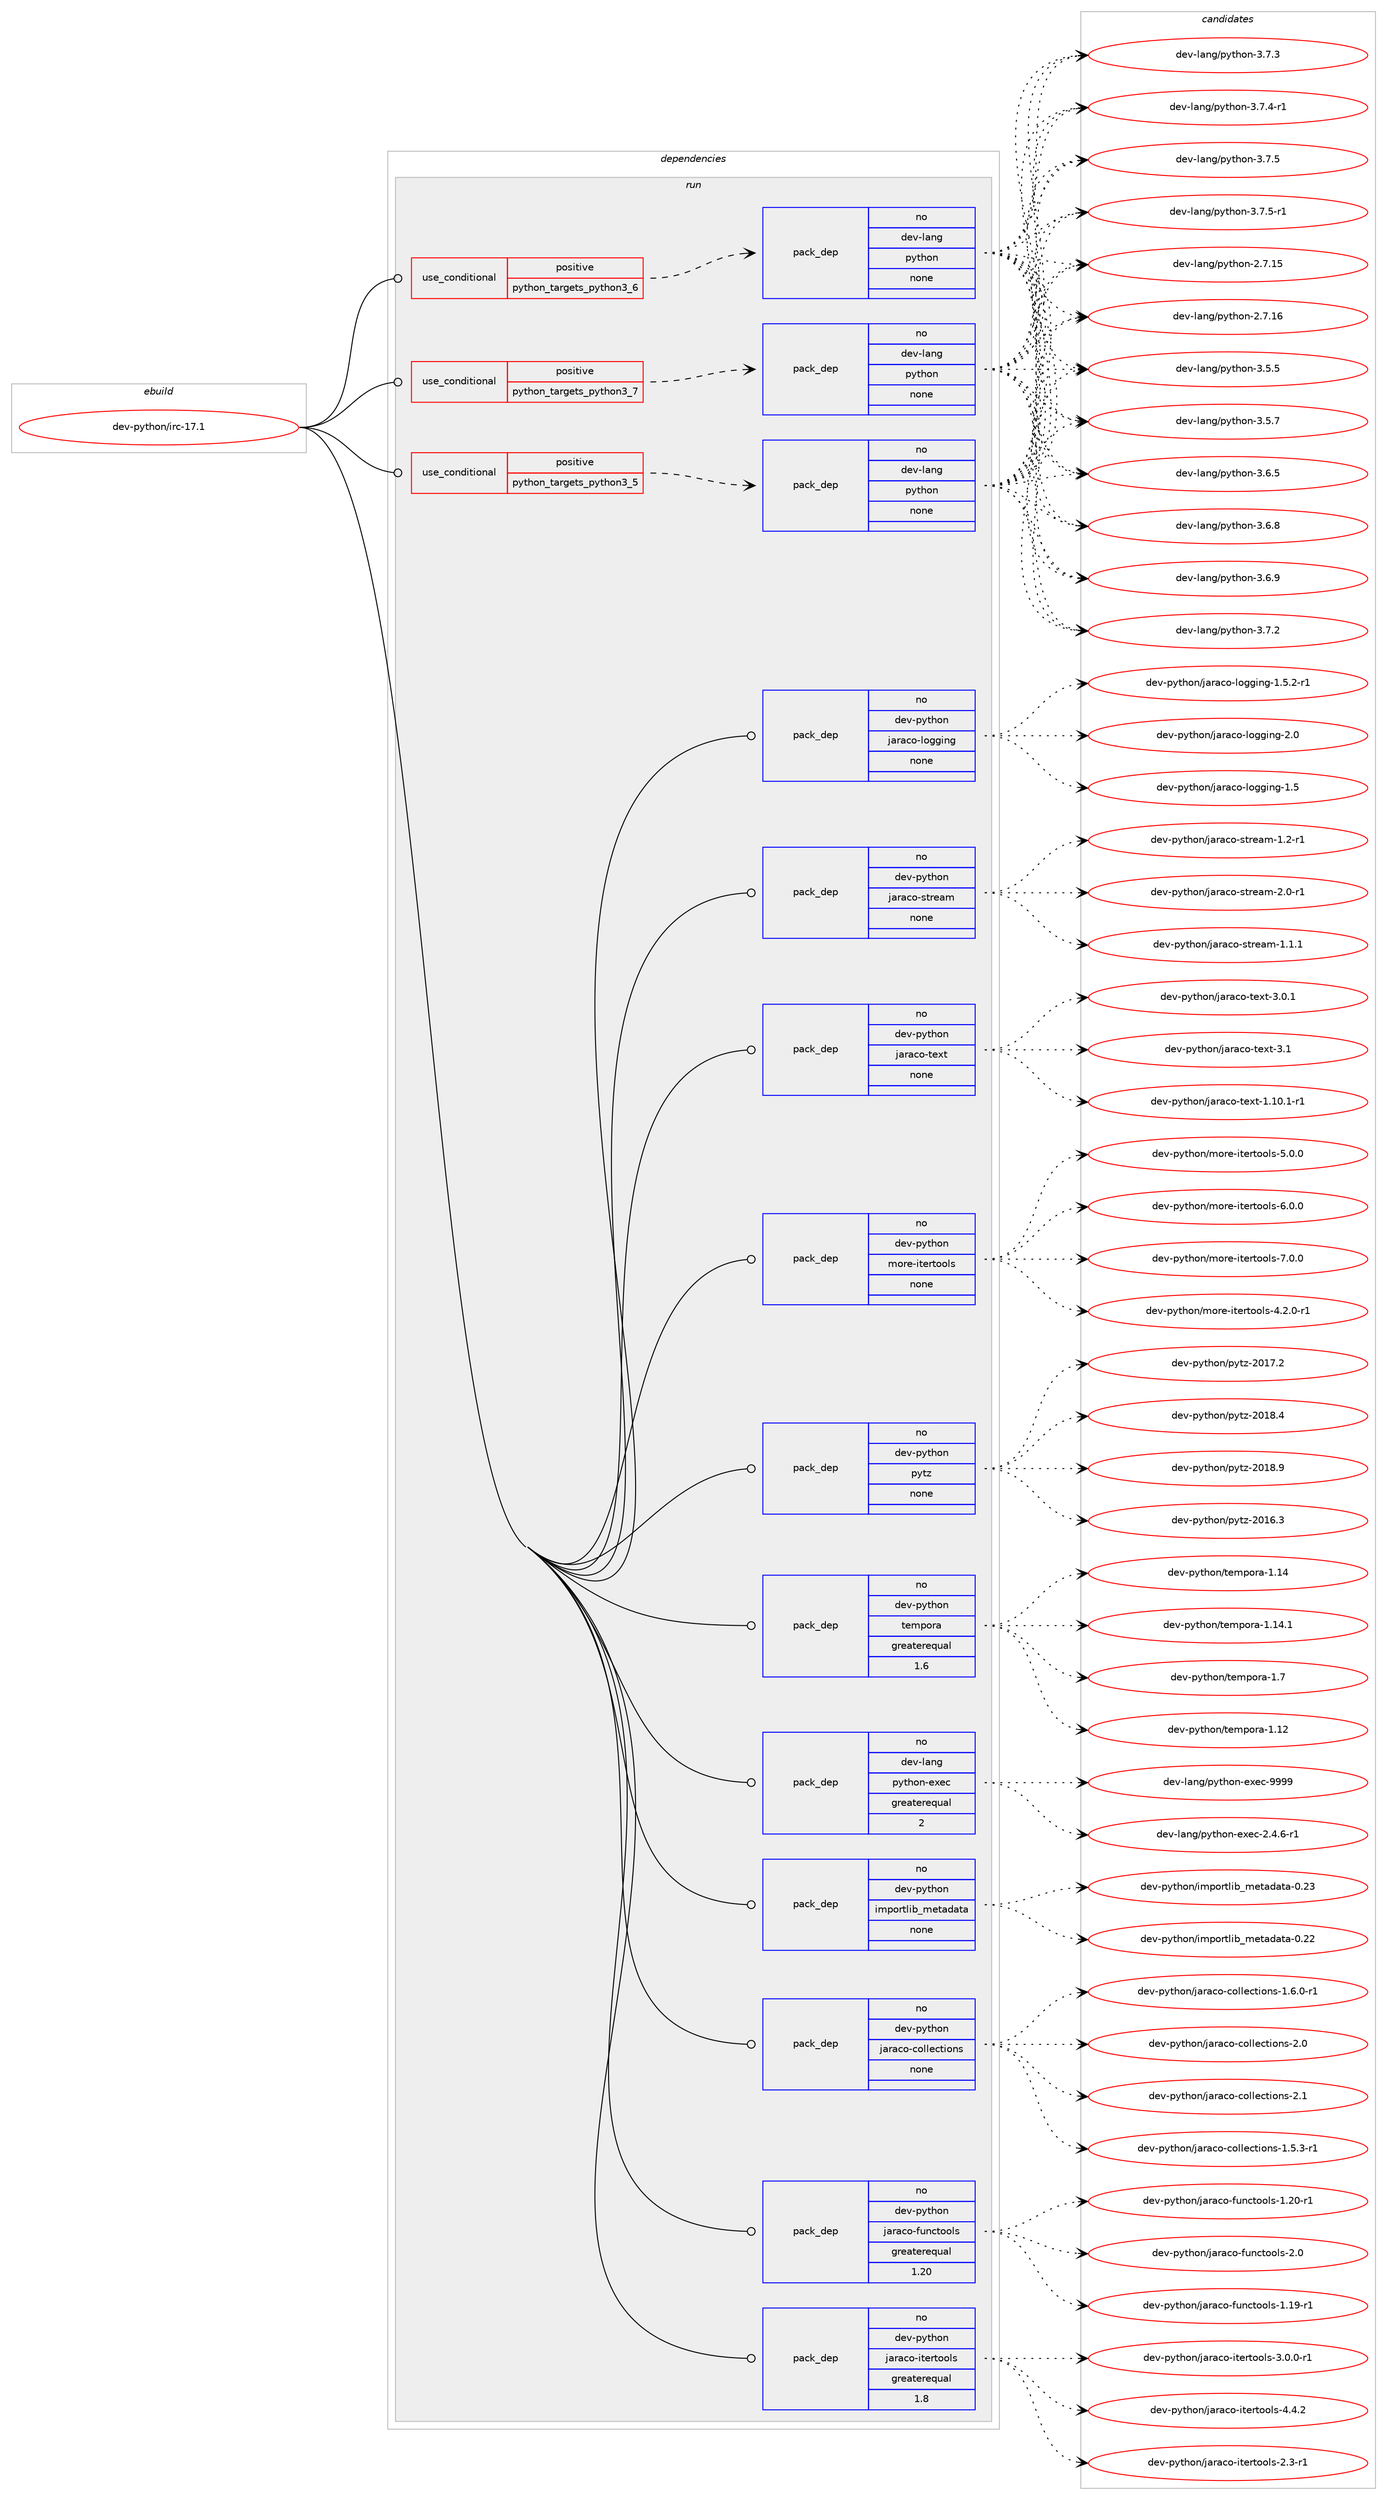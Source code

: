 digraph prolog {

# *************
# Graph options
# *************

newrank=true;
concentrate=true;
compound=true;
graph [rankdir=LR,fontname=Helvetica,fontsize=10,ranksep=1.5];#, ranksep=2.5, nodesep=0.2];
edge  [arrowhead=vee];
node  [fontname=Helvetica,fontsize=10];

# **********
# The ebuild
# **********

subgraph cluster_leftcol {
color=gray;
rank=same;
label=<<i>ebuild</i>>;
id [label="dev-python/irc-17.1", color=red, width=4, href="../dev-python/irc-17.1.svg"];
}

# ****************
# The dependencies
# ****************

subgraph cluster_midcol {
color=gray;
label=<<i>dependencies</i>>;
subgraph cluster_compile {
fillcolor="#eeeeee";
style=filled;
label=<<i>compile</i>>;
}
subgraph cluster_compileandrun {
fillcolor="#eeeeee";
style=filled;
label=<<i>compile and run</i>>;
}
subgraph cluster_run {
fillcolor="#eeeeee";
style=filled;
label=<<i>run</i>>;
subgraph cond141089 {
dependency610163 [label=<<TABLE BORDER="0" CELLBORDER="1" CELLSPACING="0" CELLPADDING="4"><TR><TD ROWSPAN="3" CELLPADDING="10">use_conditional</TD></TR><TR><TD>positive</TD></TR><TR><TD>python_targets_python3_5</TD></TR></TABLE>>, shape=none, color=red];
subgraph pack457275 {
dependency610164 [label=<<TABLE BORDER="0" CELLBORDER="1" CELLSPACING="0" CELLPADDING="4" WIDTH="220"><TR><TD ROWSPAN="6" CELLPADDING="30">pack_dep</TD></TR><TR><TD WIDTH="110">no</TD></TR><TR><TD>dev-lang</TD></TR><TR><TD>python</TD></TR><TR><TD>none</TD></TR><TR><TD></TD></TR></TABLE>>, shape=none, color=blue];
}
dependency610163:e -> dependency610164:w [weight=20,style="dashed",arrowhead="vee"];
}
id:e -> dependency610163:w [weight=20,style="solid",arrowhead="odot"];
subgraph cond141090 {
dependency610165 [label=<<TABLE BORDER="0" CELLBORDER="1" CELLSPACING="0" CELLPADDING="4"><TR><TD ROWSPAN="3" CELLPADDING="10">use_conditional</TD></TR><TR><TD>positive</TD></TR><TR><TD>python_targets_python3_6</TD></TR></TABLE>>, shape=none, color=red];
subgraph pack457276 {
dependency610166 [label=<<TABLE BORDER="0" CELLBORDER="1" CELLSPACING="0" CELLPADDING="4" WIDTH="220"><TR><TD ROWSPAN="6" CELLPADDING="30">pack_dep</TD></TR><TR><TD WIDTH="110">no</TD></TR><TR><TD>dev-lang</TD></TR><TR><TD>python</TD></TR><TR><TD>none</TD></TR><TR><TD></TD></TR></TABLE>>, shape=none, color=blue];
}
dependency610165:e -> dependency610166:w [weight=20,style="dashed",arrowhead="vee"];
}
id:e -> dependency610165:w [weight=20,style="solid",arrowhead="odot"];
subgraph cond141091 {
dependency610167 [label=<<TABLE BORDER="0" CELLBORDER="1" CELLSPACING="0" CELLPADDING="4"><TR><TD ROWSPAN="3" CELLPADDING="10">use_conditional</TD></TR><TR><TD>positive</TD></TR><TR><TD>python_targets_python3_7</TD></TR></TABLE>>, shape=none, color=red];
subgraph pack457277 {
dependency610168 [label=<<TABLE BORDER="0" CELLBORDER="1" CELLSPACING="0" CELLPADDING="4" WIDTH="220"><TR><TD ROWSPAN="6" CELLPADDING="30">pack_dep</TD></TR><TR><TD WIDTH="110">no</TD></TR><TR><TD>dev-lang</TD></TR><TR><TD>python</TD></TR><TR><TD>none</TD></TR><TR><TD></TD></TR></TABLE>>, shape=none, color=blue];
}
dependency610167:e -> dependency610168:w [weight=20,style="dashed",arrowhead="vee"];
}
id:e -> dependency610167:w [weight=20,style="solid",arrowhead="odot"];
subgraph pack457278 {
dependency610169 [label=<<TABLE BORDER="0" CELLBORDER="1" CELLSPACING="0" CELLPADDING="4" WIDTH="220"><TR><TD ROWSPAN="6" CELLPADDING="30">pack_dep</TD></TR><TR><TD WIDTH="110">no</TD></TR><TR><TD>dev-lang</TD></TR><TR><TD>python-exec</TD></TR><TR><TD>greaterequal</TD></TR><TR><TD>2</TD></TR></TABLE>>, shape=none, color=blue];
}
id:e -> dependency610169:w [weight=20,style="solid",arrowhead="odot"];
subgraph pack457279 {
dependency610170 [label=<<TABLE BORDER="0" CELLBORDER="1" CELLSPACING="0" CELLPADDING="4" WIDTH="220"><TR><TD ROWSPAN="6" CELLPADDING="30">pack_dep</TD></TR><TR><TD WIDTH="110">no</TD></TR><TR><TD>dev-python</TD></TR><TR><TD>importlib_metadata</TD></TR><TR><TD>none</TD></TR><TR><TD></TD></TR></TABLE>>, shape=none, color=blue];
}
id:e -> dependency610170:w [weight=20,style="solid",arrowhead="odot"];
subgraph pack457280 {
dependency610171 [label=<<TABLE BORDER="0" CELLBORDER="1" CELLSPACING="0" CELLPADDING="4" WIDTH="220"><TR><TD ROWSPAN="6" CELLPADDING="30">pack_dep</TD></TR><TR><TD WIDTH="110">no</TD></TR><TR><TD>dev-python</TD></TR><TR><TD>jaraco-collections</TD></TR><TR><TD>none</TD></TR><TR><TD></TD></TR></TABLE>>, shape=none, color=blue];
}
id:e -> dependency610171:w [weight=20,style="solid",arrowhead="odot"];
subgraph pack457281 {
dependency610172 [label=<<TABLE BORDER="0" CELLBORDER="1" CELLSPACING="0" CELLPADDING="4" WIDTH="220"><TR><TD ROWSPAN="6" CELLPADDING="30">pack_dep</TD></TR><TR><TD WIDTH="110">no</TD></TR><TR><TD>dev-python</TD></TR><TR><TD>jaraco-functools</TD></TR><TR><TD>greaterequal</TD></TR><TR><TD>1.20</TD></TR></TABLE>>, shape=none, color=blue];
}
id:e -> dependency610172:w [weight=20,style="solid",arrowhead="odot"];
subgraph pack457282 {
dependency610173 [label=<<TABLE BORDER="0" CELLBORDER="1" CELLSPACING="0" CELLPADDING="4" WIDTH="220"><TR><TD ROWSPAN="6" CELLPADDING="30">pack_dep</TD></TR><TR><TD WIDTH="110">no</TD></TR><TR><TD>dev-python</TD></TR><TR><TD>jaraco-itertools</TD></TR><TR><TD>greaterequal</TD></TR><TR><TD>1.8</TD></TR></TABLE>>, shape=none, color=blue];
}
id:e -> dependency610173:w [weight=20,style="solid",arrowhead="odot"];
subgraph pack457283 {
dependency610174 [label=<<TABLE BORDER="0" CELLBORDER="1" CELLSPACING="0" CELLPADDING="4" WIDTH="220"><TR><TD ROWSPAN="6" CELLPADDING="30">pack_dep</TD></TR><TR><TD WIDTH="110">no</TD></TR><TR><TD>dev-python</TD></TR><TR><TD>jaraco-logging</TD></TR><TR><TD>none</TD></TR><TR><TD></TD></TR></TABLE>>, shape=none, color=blue];
}
id:e -> dependency610174:w [weight=20,style="solid",arrowhead="odot"];
subgraph pack457284 {
dependency610175 [label=<<TABLE BORDER="0" CELLBORDER="1" CELLSPACING="0" CELLPADDING="4" WIDTH="220"><TR><TD ROWSPAN="6" CELLPADDING="30">pack_dep</TD></TR><TR><TD WIDTH="110">no</TD></TR><TR><TD>dev-python</TD></TR><TR><TD>jaraco-stream</TD></TR><TR><TD>none</TD></TR><TR><TD></TD></TR></TABLE>>, shape=none, color=blue];
}
id:e -> dependency610175:w [weight=20,style="solid",arrowhead="odot"];
subgraph pack457285 {
dependency610176 [label=<<TABLE BORDER="0" CELLBORDER="1" CELLSPACING="0" CELLPADDING="4" WIDTH="220"><TR><TD ROWSPAN="6" CELLPADDING="30">pack_dep</TD></TR><TR><TD WIDTH="110">no</TD></TR><TR><TD>dev-python</TD></TR><TR><TD>jaraco-text</TD></TR><TR><TD>none</TD></TR><TR><TD></TD></TR></TABLE>>, shape=none, color=blue];
}
id:e -> dependency610176:w [weight=20,style="solid",arrowhead="odot"];
subgraph pack457286 {
dependency610177 [label=<<TABLE BORDER="0" CELLBORDER="1" CELLSPACING="0" CELLPADDING="4" WIDTH="220"><TR><TD ROWSPAN="6" CELLPADDING="30">pack_dep</TD></TR><TR><TD WIDTH="110">no</TD></TR><TR><TD>dev-python</TD></TR><TR><TD>more-itertools</TD></TR><TR><TD>none</TD></TR><TR><TD></TD></TR></TABLE>>, shape=none, color=blue];
}
id:e -> dependency610177:w [weight=20,style="solid",arrowhead="odot"];
subgraph pack457287 {
dependency610178 [label=<<TABLE BORDER="0" CELLBORDER="1" CELLSPACING="0" CELLPADDING="4" WIDTH="220"><TR><TD ROWSPAN="6" CELLPADDING="30">pack_dep</TD></TR><TR><TD WIDTH="110">no</TD></TR><TR><TD>dev-python</TD></TR><TR><TD>pytz</TD></TR><TR><TD>none</TD></TR><TR><TD></TD></TR></TABLE>>, shape=none, color=blue];
}
id:e -> dependency610178:w [weight=20,style="solid",arrowhead="odot"];
subgraph pack457288 {
dependency610179 [label=<<TABLE BORDER="0" CELLBORDER="1" CELLSPACING="0" CELLPADDING="4" WIDTH="220"><TR><TD ROWSPAN="6" CELLPADDING="30">pack_dep</TD></TR><TR><TD WIDTH="110">no</TD></TR><TR><TD>dev-python</TD></TR><TR><TD>tempora</TD></TR><TR><TD>greaterequal</TD></TR><TR><TD>1.6</TD></TR></TABLE>>, shape=none, color=blue];
}
id:e -> dependency610179:w [weight=20,style="solid",arrowhead="odot"];
}
}

# **************
# The candidates
# **************

subgraph cluster_choices {
rank=same;
color=gray;
label=<<i>candidates</i>>;

subgraph choice457275 {
color=black;
nodesep=1;
choice10010111845108971101034711212111610411111045504655464953 [label="dev-lang/python-2.7.15", color=red, width=4,href="../dev-lang/python-2.7.15.svg"];
choice10010111845108971101034711212111610411111045504655464954 [label="dev-lang/python-2.7.16", color=red, width=4,href="../dev-lang/python-2.7.16.svg"];
choice100101118451089711010347112121116104111110455146534653 [label="dev-lang/python-3.5.5", color=red, width=4,href="../dev-lang/python-3.5.5.svg"];
choice100101118451089711010347112121116104111110455146534655 [label="dev-lang/python-3.5.7", color=red, width=4,href="../dev-lang/python-3.5.7.svg"];
choice100101118451089711010347112121116104111110455146544653 [label="dev-lang/python-3.6.5", color=red, width=4,href="../dev-lang/python-3.6.5.svg"];
choice100101118451089711010347112121116104111110455146544656 [label="dev-lang/python-3.6.8", color=red, width=4,href="../dev-lang/python-3.6.8.svg"];
choice100101118451089711010347112121116104111110455146544657 [label="dev-lang/python-3.6.9", color=red, width=4,href="../dev-lang/python-3.6.9.svg"];
choice100101118451089711010347112121116104111110455146554650 [label="dev-lang/python-3.7.2", color=red, width=4,href="../dev-lang/python-3.7.2.svg"];
choice100101118451089711010347112121116104111110455146554651 [label="dev-lang/python-3.7.3", color=red, width=4,href="../dev-lang/python-3.7.3.svg"];
choice1001011184510897110103471121211161041111104551465546524511449 [label="dev-lang/python-3.7.4-r1", color=red, width=4,href="../dev-lang/python-3.7.4-r1.svg"];
choice100101118451089711010347112121116104111110455146554653 [label="dev-lang/python-3.7.5", color=red, width=4,href="../dev-lang/python-3.7.5.svg"];
choice1001011184510897110103471121211161041111104551465546534511449 [label="dev-lang/python-3.7.5-r1", color=red, width=4,href="../dev-lang/python-3.7.5-r1.svg"];
dependency610164:e -> choice10010111845108971101034711212111610411111045504655464953:w [style=dotted,weight="100"];
dependency610164:e -> choice10010111845108971101034711212111610411111045504655464954:w [style=dotted,weight="100"];
dependency610164:e -> choice100101118451089711010347112121116104111110455146534653:w [style=dotted,weight="100"];
dependency610164:e -> choice100101118451089711010347112121116104111110455146534655:w [style=dotted,weight="100"];
dependency610164:e -> choice100101118451089711010347112121116104111110455146544653:w [style=dotted,weight="100"];
dependency610164:e -> choice100101118451089711010347112121116104111110455146544656:w [style=dotted,weight="100"];
dependency610164:e -> choice100101118451089711010347112121116104111110455146544657:w [style=dotted,weight="100"];
dependency610164:e -> choice100101118451089711010347112121116104111110455146554650:w [style=dotted,weight="100"];
dependency610164:e -> choice100101118451089711010347112121116104111110455146554651:w [style=dotted,weight="100"];
dependency610164:e -> choice1001011184510897110103471121211161041111104551465546524511449:w [style=dotted,weight="100"];
dependency610164:e -> choice100101118451089711010347112121116104111110455146554653:w [style=dotted,weight="100"];
dependency610164:e -> choice1001011184510897110103471121211161041111104551465546534511449:w [style=dotted,weight="100"];
}
subgraph choice457276 {
color=black;
nodesep=1;
choice10010111845108971101034711212111610411111045504655464953 [label="dev-lang/python-2.7.15", color=red, width=4,href="../dev-lang/python-2.7.15.svg"];
choice10010111845108971101034711212111610411111045504655464954 [label="dev-lang/python-2.7.16", color=red, width=4,href="../dev-lang/python-2.7.16.svg"];
choice100101118451089711010347112121116104111110455146534653 [label="dev-lang/python-3.5.5", color=red, width=4,href="../dev-lang/python-3.5.5.svg"];
choice100101118451089711010347112121116104111110455146534655 [label="dev-lang/python-3.5.7", color=red, width=4,href="../dev-lang/python-3.5.7.svg"];
choice100101118451089711010347112121116104111110455146544653 [label="dev-lang/python-3.6.5", color=red, width=4,href="../dev-lang/python-3.6.5.svg"];
choice100101118451089711010347112121116104111110455146544656 [label="dev-lang/python-3.6.8", color=red, width=4,href="../dev-lang/python-3.6.8.svg"];
choice100101118451089711010347112121116104111110455146544657 [label="dev-lang/python-3.6.9", color=red, width=4,href="../dev-lang/python-3.6.9.svg"];
choice100101118451089711010347112121116104111110455146554650 [label="dev-lang/python-3.7.2", color=red, width=4,href="../dev-lang/python-3.7.2.svg"];
choice100101118451089711010347112121116104111110455146554651 [label="dev-lang/python-3.7.3", color=red, width=4,href="../dev-lang/python-3.7.3.svg"];
choice1001011184510897110103471121211161041111104551465546524511449 [label="dev-lang/python-3.7.4-r1", color=red, width=4,href="../dev-lang/python-3.7.4-r1.svg"];
choice100101118451089711010347112121116104111110455146554653 [label="dev-lang/python-3.7.5", color=red, width=4,href="../dev-lang/python-3.7.5.svg"];
choice1001011184510897110103471121211161041111104551465546534511449 [label="dev-lang/python-3.7.5-r1", color=red, width=4,href="../dev-lang/python-3.7.5-r1.svg"];
dependency610166:e -> choice10010111845108971101034711212111610411111045504655464953:w [style=dotted,weight="100"];
dependency610166:e -> choice10010111845108971101034711212111610411111045504655464954:w [style=dotted,weight="100"];
dependency610166:e -> choice100101118451089711010347112121116104111110455146534653:w [style=dotted,weight="100"];
dependency610166:e -> choice100101118451089711010347112121116104111110455146534655:w [style=dotted,weight="100"];
dependency610166:e -> choice100101118451089711010347112121116104111110455146544653:w [style=dotted,weight="100"];
dependency610166:e -> choice100101118451089711010347112121116104111110455146544656:w [style=dotted,weight="100"];
dependency610166:e -> choice100101118451089711010347112121116104111110455146544657:w [style=dotted,weight="100"];
dependency610166:e -> choice100101118451089711010347112121116104111110455146554650:w [style=dotted,weight="100"];
dependency610166:e -> choice100101118451089711010347112121116104111110455146554651:w [style=dotted,weight="100"];
dependency610166:e -> choice1001011184510897110103471121211161041111104551465546524511449:w [style=dotted,weight="100"];
dependency610166:e -> choice100101118451089711010347112121116104111110455146554653:w [style=dotted,weight="100"];
dependency610166:e -> choice1001011184510897110103471121211161041111104551465546534511449:w [style=dotted,weight="100"];
}
subgraph choice457277 {
color=black;
nodesep=1;
choice10010111845108971101034711212111610411111045504655464953 [label="dev-lang/python-2.7.15", color=red, width=4,href="../dev-lang/python-2.7.15.svg"];
choice10010111845108971101034711212111610411111045504655464954 [label="dev-lang/python-2.7.16", color=red, width=4,href="../dev-lang/python-2.7.16.svg"];
choice100101118451089711010347112121116104111110455146534653 [label="dev-lang/python-3.5.5", color=red, width=4,href="../dev-lang/python-3.5.5.svg"];
choice100101118451089711010347112121116104111110455146534655 [label="dev-lang/python-3.5.7", color=red, width=4,href="../dev-lang/python-3.5.7.svg"];
choice100101118451089711010347112121116104111110455146544653 [label="dev-lang/python-3.6.5", color=red, width=4,href="../dev-lang/python-3.6.5.svg"];
choice100101118451089711010347112121116104111110455146544656 [label="dev-lang/python-3.6.8", color=red, width=4,href="../dev-lang/python-3.6.8.svg"];
choice100101118451089711010347112121116104111110455146544657 [label="dev-lang/python-3.6.9", color=red, width=4,href="../dev-lang/python-3.6.9.svg"];
choice100101118451089711010347112121116104111110455146554650 [label="dev-lang/python-3.7.2", color=red, width=4,href="../dev-lang/python-3.7.2.svg"];
choice100101118451089711010347112121116104111110455146554651 [label="dev-lang/python-3.7.3", color=red, width=4,href="../dev-lang/python-3.7.3.svg"];
choice1001011184510897110103471121211161041111104551465546524511449 [label="dev-lang/python-3.7.4-r1", color=red, width=4,href="../dev-lang/python-3.7.4-r1.svg"];
choice100101118451089711010347112121116104111110455146554653 [label="dev-lang/python-3.7.5", color=red, width=4,href="../dev-lang/python-3.7.5.svg"];
choice1001011184510897110103471121211161041111104551465546534511449 [label="dev-lang/python-3.7.5-r1", color=red, width=4,href="../dev-lang/python-3.7.5-r1.svg"];
dependency610168:e -> choice10010111845108971101034711212111610411111045504655464953:w [style=dotted,weight="100"];
dependency610168:e -> choice10010111845108971101034711212111610411111045504655464954:w [style=dotted,weight="100"];
dependency610168:e -> choice100101118451089711010347112121116104111110455146534653:w [style=dotted,weight="100"];
dependency610168:e -> choice100101118451089711010347112121116104111110455146534655:w [style=dotted,weight="100"];
dependency610168:e -> choice100101118451089711010347112121116104111110455146544653:w [style=dotted,weight="100"];
dependency610168:e -> choice100101118451089711010347112121116104111110455146544656:w [style=dotted,weight="100"];
dependency610168:e -> choice100101118451089711010347112121116104111110455146544657:w [style=dotted,weight="100"];
dependency610168:e -> choice100101118451089711010347112121116104111110455146554650:w [style=dotted,weight="100"];
dependency610168:e -> choice100101118451089711010347112121116104111110455146554651:w [style=dotted,weight="100"];
dependency610168:e -> choice1001011184510897110103471121211161041111104551465546524511449:w [style=dotted,weight="100"];
dependency610168:e -> choice100101118451089711010347112121116104111110455146554653:w [style=dotted,weight="100"];
dependency610168:e -> choice1001011184510897110103471121211161041111104551465546534511449:w [style=dotted,weight="100"];
}
subgraph choice457278 {
color=black;
nodesep=1;
choice10010111845108971101034711212111610411111045101120101994550465246544511449 [label="dev-lang/python-exec-2.4.6-r1", color=red, width=4,href="../dev-lang/python-exec-2.4.6-r1.svg"];
choice10010111845108971101034711212111610411111045101120101994557575757 [label="dev-lang/python-exec-9999", color=red, width=4,href="../dev-lang/python-exec-9999.svg"];
dependency610169:e -> choice10010111845108971101034711212111610411111045101120101994550465246544511449:w [style=dotted,weight="100"];
dependency610169:e -> choice10010111845108971101034711212111610411111045101120101994557575757:w [style=dotted,weight="100"];
}
subgraph choice457279 {
color=black;
nodesep=1;
choice100101118451121211161041111104710510911211111411610810598951091011169710097116974548465050 [label="dev-python/importlib_metadata-0.22", color=red, width=4,href="../dev-python/importlib_metadata-0.22.svg"];
choice100101118451121211161041111104710510911211111411610810598951091011169710097116974548465051 [label="dev-python/importlib_metadata-0.23", color=red, width=4,href="../dev-python/importlib_metadata-0.23.svg"];
dependency610170:e -> choice100101118451121211161041111104710510911211111411610810598951091011169710097116974548465050:w [style=dotted,weight="100"];
dependency610170:e -> choice100101118451121211161041111104710510911211111411610810598951091011169710097116974548465051:w [style=dotted,weight="100"];
}
subgraph choice457280 {
color=black;
nodesep=1;
choice10010111845112121116104111110471069711497991114599111108108101991161051111101154549465346514511449 [label="dev-python/jaraco-collections-1.5.3-r1", color=red, width=4,href="../dev-python/jaraco-collections-1.5.3-r1.svg"];
choice10010111845112121116104111110471069711497991114599111108108101991161051111101154549465446484511449 [label="dev-python/jaraco-collections-1.6.0-r1", color=red, width=4,href="../dev-python/jaraco-collections-1.6.0-r1.svg"];
choice100101118451121211161041111104710697114979911145991111081081019911610511111011545504648 [label="dev-python/jaraco-collections-2.0", color=red, width=4,href="../dev-python/jaraco-collections-2.0.svg"];
choice100101118451121211161041111104710697114979911145991111081081019911610511111011545504649 [label="dev-python/jaraco-collections-2.1", color=red, width=4,href="../dev-python/jaraco-collections-2.1.svg"];
dependency610171:e -> choice10010111845112121116104111110471069711497991114599111108108101991161051111101154549465346514511449:w [style=dotted,weight="100"];
dependency610171:e -> choice10010111845112121116104111110471069711497991114599111108108101991161051111101154549465446484511449:w [style=dotted,weight="100"];
dependency610171:e -> choice100101118451121211161041111104710697114979911145991111081081019911610511111011545504648:w [style=dotted,weight="100"];
dependency610171:e -> choice100101118451121211161041111104710697114979911145991111081081019911610511111011545504649:w [style=dotted,weight="100"];
}
subgraph choice457281 {
color=black;
nodesep=1;
choice1001011184511212111610411111047106971149799111451021171109911611111110811545494649574511449 [label="dev-python/jaraco-functools-1.19-r1", color=red, width=4,href="../dev-python/jaraco-functools-1.19-r1.svg"];
choice1001011184511212111610411111047106971149799111451021171109911611111110811545494650484511449 [label="dev-python/jaraco-functools-1.20-r1", color=red, width=4,href="../dev-python/jaraco-functools-1.20-r1.svg"];
choice1001011184511212111610411111047106971149799111451021171109911611111110811545504648 [label="dev-python/jaraco-functools-2.0", color=red, width=4,href="../dev-python/jaraco-functools-2.0.svg"];
dependency610172:e -> choice1001011184511212111610411111047106971149799111451021171109911611111110811545494649574511449:w [style=dotted,weight="100"];
dependency610172:e -> choice1001011184511212111610411111047106971149799111451021171109911611111110811545494650484511449:w [style=dotted,weight="100"];
dependency610172:e -> choice1001011184511212111610411111047106971149799111451021171109911611111110811545504648:w [style=dotted,weight="100"];
}
subgraph choice457282 {
color=black;
nodesep=1;
choice100101118451121211161041111104710697114979911145105116101114116111111108115455046514511449 [label="dev-python/jaraco-itertools-2.3-r1", color=red, width=4,href="../dev-python/jaraco-itertools-2.3-r1.svg"];
choice1001011184511212111610411111047106971149799111451051161011141161111111081154551464846484511449 [label="dev-python/jaraco-itertools-3.0.0-r1", color=red, width=4,href="../dev-python/jaraco-itertools-3.0.0-r1.svg"];
choice100101118451121211161041111104710697114979911145105116101114116111111108115455246524650 [label="dev-python/jaraco-itertools-4.4.2", color=red, width=4,href="../dev-python/jaraco-itertools-4.4.2.svg"];
dependency610173:e -> choice100101118451121211161041111104710697114979911145105116101114116111111108115455046514511449:w [style=dotted,weight="100"];
dependency610173:e -> choice1001011184511212111610411111047106971149799111451051161011141161111111081154551464846484511449:w [style=dotted,weight="100"];
dependency610173:e -> choice100101118451121211161041111104710697114979911145105116101114116111111108115455246524650:w [style=dotted,weight="100"];
}
subgraph choice457283 {
color=black;
nodesep=1;
choice10010111845112121116104111110471069711497991114510811110310310511010345494653 [label="dev-python/jaraco-logging-1.5", color=red, width=4,href="../dev-python/jaraco-logging-1.5.svg"];
choice1001011184511212111610411111047106971149799111451081111031031051101034549465346504511449 [label="dev-python/jaraco-logging-1.5.2-r1", color=red, width=4,href="../dev-python/jaraco-logging-1.5.2-r1.svg"];
choice10010111845112121116104111110471069711497991114510811110310310511010345504648 [label="dev-python/jaraco-logging-2.0", color=red, width=4,href="../dev-python/jaraco-logging-2.0.svg"];
dependency610174:e -> choice10010111845112121116104111110471069711497991114510811110310310511010345494653:w [style=dotted,weight="100"];
dependency610174:e -> choice1001011184511212111610411111047106971149799111451081111031031051101034549465346504511449:w [style=dotted,weight="100"];
dependency610174:e -> choice10010111845112121116104111110471069711497991114510811110310310511010345504648:w [style=dotted,weight="100"];
}
subgraph choice457284 {
color=black;
nodesep=1;
choice10010111845112121116104111110471069711497991114511511611410197109454946494649 [label="dev-python/jaraco-stream-1.1.1", color=red, width=4,href="../dev-python/jaraco-stream-1.1.1.svg"];
choice10010111845112121116104111110471069711497991114511511611410197109454946504511449 [label="dev-python/jaraco-stream-1.2-r1", color=red, width=4,href="../dev-python/jaraco-stream-1.2-r1.svg"];
choice10010111845112121116104111110471069711497991114511511611410197109455046484511449 [label="dev-python/jaraco-stream-2.0-r1", color=red, width=4,href="../dev-python/jaraco-stream-2.0-r1.svg"];
dependency610175:e -> choice10010111845112121116104111110471069711497991114511511611410197109454946494649:w [style=dotted,weight="100"];
dependency610175:e -> choice10010111845112121116104111110471069711497991114511511611410197109454946504511449:w [style=dotted,weight="100"];
dependency610175:e -> choice10010111845112121116104111110471069711497991114511511611410197109455046484511449:w [style=dotted,weight="100"];
}
subgraph choice457285 {
color=black;
nodesep=1;
choice100101118451121211161041111104710697114979911145116101120116454946494846494511449 [label="dev-python/jaraco-text-1.10.1-r1", color=red, width=4,href="../dev-python/jaraco-text-1.10.1-r1.svg"];
choice100101118451121211161041111104710697114979911145116101120116455146484649 [label="dev-python/jaraco-text-3.0.1", color=red, width=4,href="../dev-python/jaraco-text-3.0.1.svg"];
choice10010111845112121116104111110471069711497991114511610112011645514649 [label="dev-python/jaraco-text-3.1", color=red, width=4,href="../dev-python/jaraco-text-3.1.svg"];
dependency610176:e -> choice100101118451121211161041111104710697114979911145116101120116454946494846494511449:w [style=dotted,weight="100"];
dependency610176:e -> choice100101118451121211161041111104710697114979911145116101120116455146484649:w [style=dotted,weight="100"];
dependency610176:e -> choice10010111845112121116104111110471069711497991114511610112011645514649:w [style=dotted,weight="100"];
}
subgraph choice457286 {
color=black;
nodesep=1;
choice1001011184511212111610411111047109111114101451051161011141161111111081154552465046484511449 [label="dev-python/more-itertools-4.2.0-r1", color=red, width=4,href="../dev-python/more-itertools-4.2.0-r1.svg"];
choice100101118451121211161041111104710911111410145105116101114116111111108115455346484648 [label="dev-python/more-itertools-5.0.0", color=red, width=4,href="../dev-python/more-itertools-5.0.0.svg"];
choice100101118451121211161041111104710911111410145105116101114116111111108115455446484648 [label="dev-python/more-itertools-6.0.0", color=red, width=4,href="../dev-python/more-itertools-6.0.0.svg"];
choice100101118451121211161041111104710911111410145105116101114116111111108115455546484648 [label="dev-python/more-itertools-7.0.0", color=red, width=4,href="../dev-python/more-itertools-7.0.0.svg"];
dependency610177:e -> choice1001011184511212111610411111047109111114101451051161011141161111111081154552465046484511449:w [style=dotted,weight="100"];
dependency610177:e -> choice100101118451121211161041111104710911111410145105116101114116111111108115455346484648:w [style=dotted,weight="100"];
dependency610177:e -> choice100101118451121211161041111104710911111410145105116101114116111111108115455446484648:w [style=dotted,weight="100"];
dependency610177:e -> choice100101118451121211161041111104710911111410145105116101114116111111108115455546484648:w [style=dotted,weight="100"];
}
subgraph choice457287 {
color=black;
nodesep=1;
choice100101118451121211161041111104711212111612245504849544651 [label="dev-python/pytz-2016.3", color=red, width=4,href="../dev-python/pytz-2016.3.svg"];
choice100101118451121211161041111104711212111612245504849554650 [label="dev-python/pytz-2017.2", color=red, width=4,href="../dev-python/pytz-2017.2.svg"];
choice100101118451121211161041111104711212111612245504849564652 [label="dev-python/pytz-2018.4", color=red, width=4,href="../dev-python/pytz-2018.4.svg"];
choice100101118451121211161041111104711212111612245504849564657 [label="dev-python/pytz-2018.9", color=red, width=4,href="../dev-python/pytz-2018.9.svg"];
dependency610178:e -> choice100101118451121211161041111104711212111612245504849544651:w [style=dotted,weight="100"];
dependency610178:e -> choice100101118451121211161041111104711212111612245504849554650:w [style=dotted,weight="100"];
dependency610178:e -> choice100101118451121211161041111104711212111612245504849564652:w [style=dotted,weight="100"];
dependency610178:e -> choice100101118451121211161041111104711212111612245504849564657:w [style=dotted,weight="100"];
}
subgraph choice457288 {
color=black;
nodesep=1;
choice1001011184511212111610411111047116101109112111114974549464950 [label="dev-python/tempora-1.12", color=red, width=4,href="../dev-python/tempora-1.12.svg"];
choice1001011184511212111610411111047116101109112111114974549464952 [label="dev-python/tempora-1.14", color=red, width=4,href="../dev-python/tempora-1.14.svg"];
choice10010111845112121116104111110471161011091121111149745494649524649 [label="dev-python/tempora-1.14.1", color=red, width=4,href="../dev-python/tempora-1.14.1.svg"];
choice10010111845112121116104111110471161011091121111149745494655 [label="dev-python/tempora-1.7", color=red, width=4,href="../dev-python/tempora-1.7.svg"];
dependency610179:e -> choice1001011184511212111610411111047116101109112111114974549464950:w [style=dotted,weight="100"];
dependency610179:e -> choice1001011184511212111610411111047116101109112111114974549464952:w [style=dotted,weight="100"];
dependency610179:e -> choice10010111845112121116104111110471161011091121111149745494649524649:w [style=dotted,weight="100"];
dependency610179:e -> choice10010111845112121116104111110471161011091121111149745494655:w [style=dotted,weight="100"];
}
}

}
